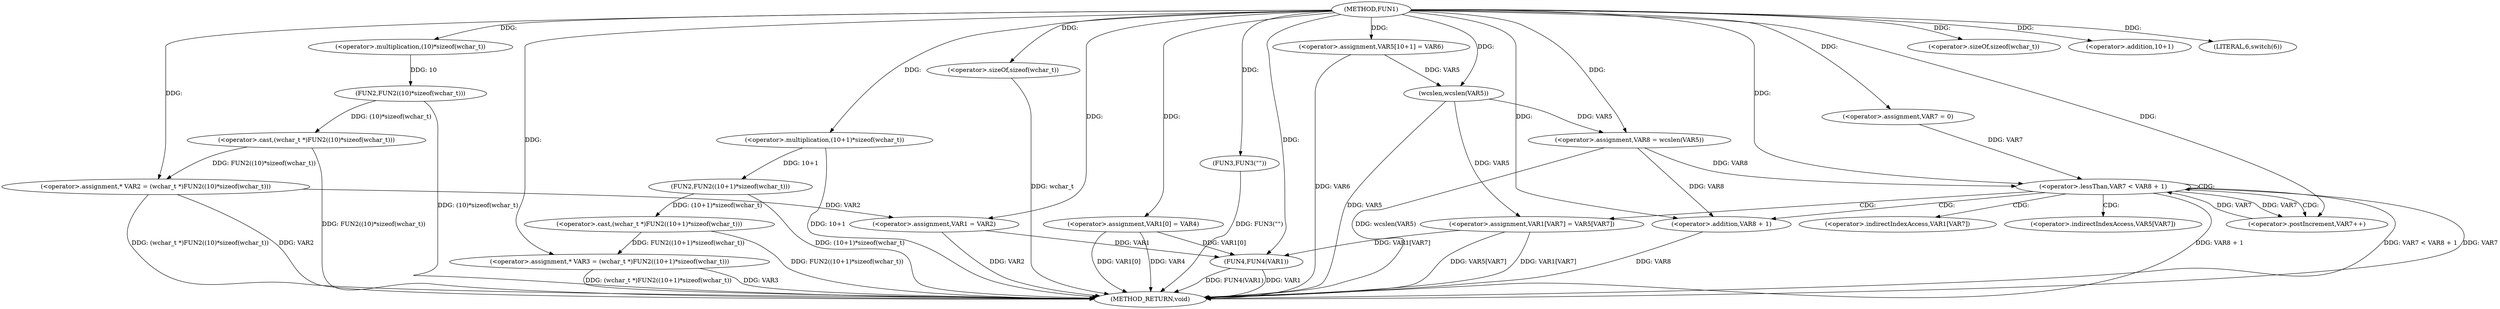 digraph FUN1 {  
"1000100" [label = "(METHOD,FUN1)" ]
"1000174" [label = "(METHOD_RETURN,void)" ]
"1000104" [label = "(<operator>.assignment,* VAR2 = (wchar_t *)FUN2((10)*sizeof(wchar_t)))" ]
"1000106" [label = "(<operator>.cast,(wchar_t *)FUN2((10)*sizeof(wchar_t)))" ]
"1000108" [label = "(FUN2,FUN2((10)*sizeof(wchar_t)))" ]
"1000109" [label = "(<operator>.multiplication,(10)*sizeof(wchar_t))" ]
"1000111" [label = "(<operator>.sizeOf,sizeof(wchar_t))" ]
"1000114" [label = "(<operator>.assignment,* VAR3 = (wchar_t *)FUN2((10+1)*sizeof(wchar_t)))" ]
"1000116" [label = "(<operator>.cast,(wchar_t *)FUN2((10+1)*sizeof(wchar_t)))" ]
"1000118" [label = "(FUN2,FUN2((10+1)*sizeof(wchar_t)))" ]
"1000119" [label = "(<operator>.multiplication,(10+1)*sizeof(wchar_t))" ]
"1000120" [label = "(<operator>.addition,10+1)" ]
"1000123" [label = "(<operator>.sizeOf,sizeof(wchar_t))" ]
"1000126" [label = "(LITERAL,6,switch(6))" ]
"1000129" [label = "(<operator>.assignment,VAR1 = VAR2)" ]
"1000132" [label = "(<operator>.assignment,VAR1[0] = VAR4)" ]
"1000139" [label = "(FUN3,FUN3(\"\"))" ]
"1000144" [label = "(<operator>.assignment,VAR5[10+1] = VAR6)" ]
"1000149" [label = "(<operator>.assignment,VAR8 = wcslen(VAR5))" ]
"1000151" [label = "(wcslen,wcslen(VAR5))" ]
"1000154" [label = "(<operator>.assignment,VAR7 = 0)" ]
"1000157" [label = "(<operator>.lessThan,VAR7 < VAR8 + 1)" ]
"1000159" [label = "(<operator>.addition,VAR8 + 1)" ]
"1000162" [label = "(<operator>.postIncrement,VAR7++)" ]
"1000165" [label = "(<operator>.assignment,VAR1[VAR7] = VAR5[VAR7])" ]
"1000172" [label = "(FUN4,FUN4(VAR1))" ]
"1000166" [label = "(<operator>.indirectIndexAccess,VAR1[VAR7])" ]
"1000169" [label = "(<operator>.indirectIndexAccess,VAR5[VAR7])" ]
  "1000157" -> "1000174"  [ label = "DDG: VAR8 + 1"] 
  "1000172" -> "1000174"  [ label = "DDG: FUN4(VAR1)"] 
  "1000106" -> "1000174"  [ label = "DDG: FUN2((10)*sizeof(wchar_t))"] 
  "1000149" -> "1000174"  [ label = "DDG: wcslen(VAR5)"] 
  "1000165" -> "1000174"  [ label = "DDG: VAR5[VAR7]"] 
  "1000157" -> "1000174"  [ label = "DDG: VAR7 < VAR8 + 1"] 
  "1000104" -> "1000174"  [ label = "DDG: VAR2"] 
  "1000114" -> "1000174"  [ label = "DDG: VAR3"] 
  "1000116" -> "1000174"  [ label = "DDG: FUN2((10+1)*sizeof(wchar_t))"] 
  "1000132" -> "1000174"  [ label = "DDG: VAR1[0]"] 
  "1000132" -> "1000174"  [ label = "DDG: VAR4"] 
  "1000118" -> "1000174"  [ label = "DDG: (10+1)*sizeof(wchar_t)"] 
  "1000114" -> "1000174"  [ label = "DDG: (wchar_t *)FUN2((10+1)*sizeof(wchar_t))"] 
  "1000159" -> "1000174"  [ label = "DDG: VAR8"] 
  "1000139" -> "1000174"  [ label = "DDG: FUN3(\"\")"] 
  "1000165" -> "1000174"  [ label = "DDG: VAR1[VAR7]"] 
  "1000151" -> "1000174"  [ label = "DDG: VAR5"] 
  "1000157" -> "1000174"  [ label = "DDG: VAR7"] 
  "1000119" -> "1000174"  [ label = "DDG: 10+1"] 
  "1000172" -> "1000174"  [ label = "DDG: VAR1"] 
  "1000144" -> "1000174"  [ label = "DDG: VAR6"] 
  "1000104" -> "1000174"  [ label = "DDG: (wchar_t *)FUN2((10)*sizeof(wchar_t))"] 
  "1000108" -> "1000174"  [ label = "DDG: (10)*sizeof(wchar_t)"] 
  "1000129" -> "1000174"  [ label = "DDG: VAR2"] 
  "1000123" -> "1000174"  [ label = "DDG: wchar_t"] 
  "1000106" -> "1000104"  [ label = "DDG: FUN2((10)*sizeof(wchar_t))"] 
  "1000100" -> "1000104"  [ label = "DDG: "] 
  "1000108" -> "1000106"  [ label = "DDG: (10)*sizeof(wchar_t)"] 
  "1000109" -> "1000108"  [ label = "DDG: 10"] 
  "1000100" -> "1000109"  [ label = "DDG: "] 
  "1000100" -> "1000111"  [ label = "DDG: "] 
  "1000116" -> "1000114"  [ label = "DDG: FUN2((10+1)*sizeof(wchar_t))"] 
  "1000100" -> "1000114"  [ label = "DDG: "] 
  "1000118" -> "1000116"  [ label = "DDG: (10+1)*sizeof(wchar_t)"] 
  "1000119" -> "1000118"  [ label = "DDG: 10+1"] 
  "1000100" -> "1000119"  [ label = "DDG: "] 
  "1000100" -> "1000120"  [ label = "DDG: "] 
  "1000100" -> "1000123"  [ label = "DDG: "] 
  "1000100" -> "1000126"  [ label = "DDG: "] 
  "1000104" -> "1000129"  [ label = "DDG: VAR2"] 
  "1000100" -> "1000129"  [ label = "DDG: "] 
  "1000100" -> "1000132"  [ label = "DDG: "] 
  "1000100" -> "1000139"  [ label = "DDG: "] 
  "1000100" -> "1000144"  [ label = "DDG: "] 
  "1000151" -> "1000149"  [ label = "DDG: VAR5"] 
  "1000100" -> "1000149"  [ label = "DDG: "] 
  "1000144" -> "1000151"  [ label = "DDG: VAR5"] 
  "1000100" -> "1000151"  [ label = "DDG: "] 
  "1000100" -> "1000154"  [ label = "DDG: "] 
  "1000154" -> "1000157"  [ label = "DDG: VAR7"] 
  "1000162" -> "1000157"  [ label = "DDG: VAR7"] 
  "1000100" -> "1000157"  [ label = "DDG: "] 
  "1000149" -> "1000157"  [ label = "DDG: VAR8"] 
  "1000149" -> "1000159"  [ label = "DDG: VAR8"] 
  "1000100" -> "1000159"  [ label = "DDG: "] 
  "1000157" -> "1000162"  [ label = "DDG: VAR7"] 
  "1000100" -> "1000162"  [ label = "DDG: "] 
  "1000151" -> "1000165"  [ label = "DDG: VAR5"] 
  "1000129" -> "1000172"  [ label = "DDG: VAR1"] 
  "1000165" -> "1000172"  [ label = "DDG: VAR1[VAR7]"] 
  "1000132" -> "1000172"  [ label = "DDG: VAR1[0]"] 
  "1000100" -> "1000172"  [ label = "DDG: "] 
  "1000157" -> "1000159"  [ label = "CDG: "] 
  "1000157" -> "1000166"  [ label = "CDG: "] 
  "1000157" -> "1000162"  [ label = "CDG: "] 
  "1000157" -> "1000165"  [ label = "CDG: "] 
  "1000157" -> "1000157"  [ label = "CDG: "] 
  "1000157" -> "1000169"  [ label = "CDG: "] 
}
